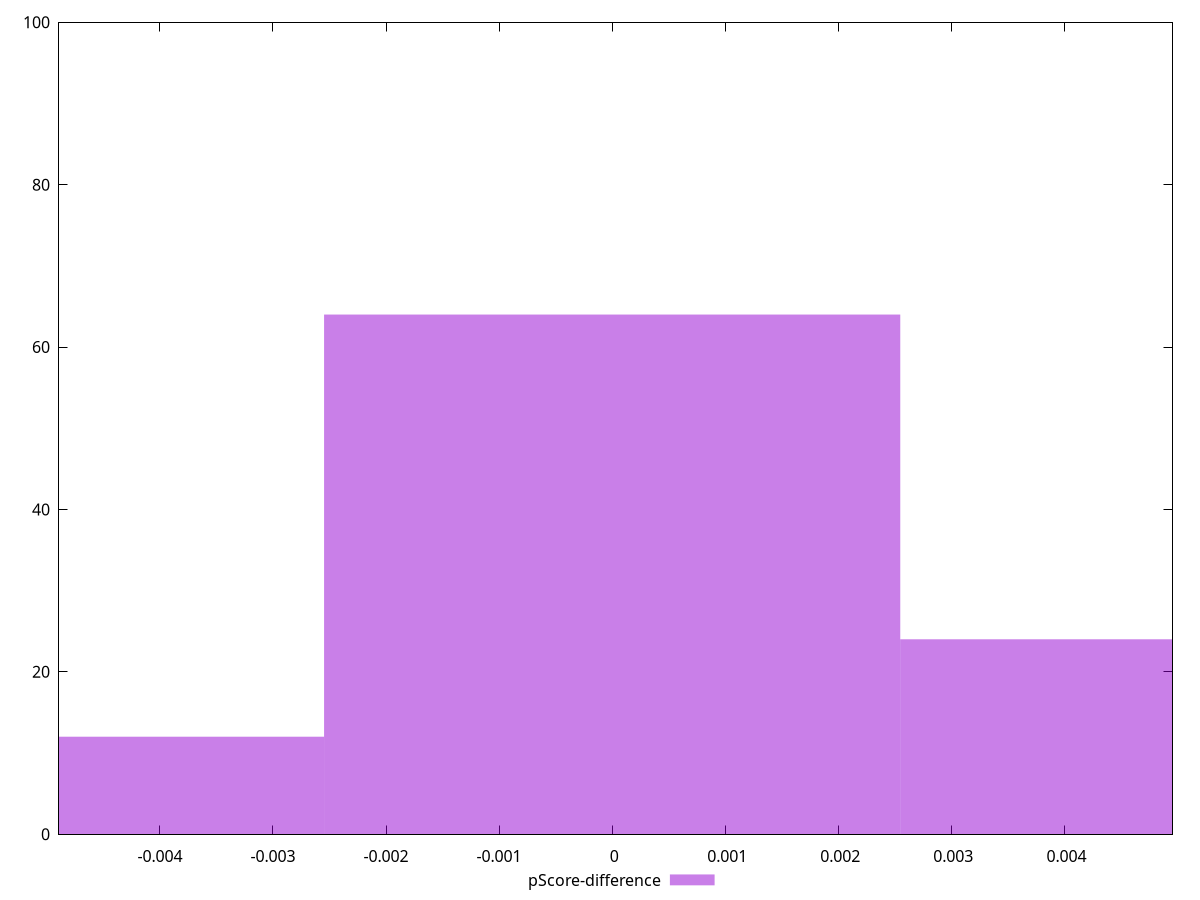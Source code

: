 reset

$pScoreDifference <<EOF
0.0050965684787719475 24
0 64
-0.0050965684787719475 12
EOF

set key outside below
set boxwidth 0.0050965684787719475
set xrange [-0.004892894893849059:0.004956310506820336]
set yrange [0:100]
set trange [0:100]
set style fill transparent solid 0.5 noborder
set terminal svg size 640, 490 enhanced background rgb 'white'
set output "report_00013_2021-02-09T12-04-24.940Z/max-potential-fid/samples/pages/pScore-difference/histogram.svg"

plot $pScoreDifference title "pScore-difference" with boxes

reset
